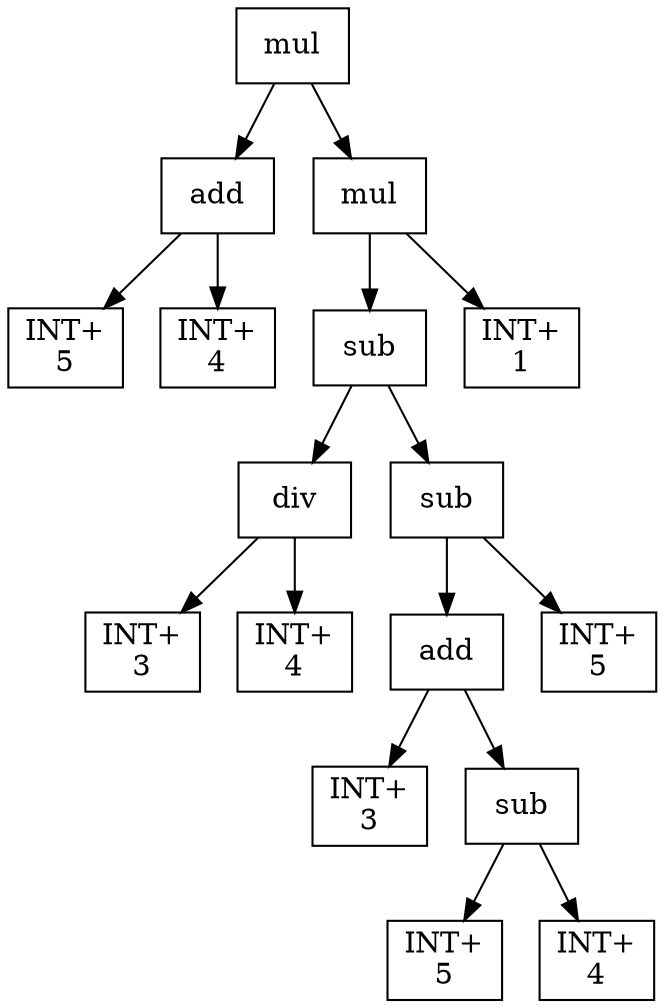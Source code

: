digraph expr {
  node [shape=box];
  n1 [label="mul"];
  n2 [label="add"];
  n3 [label="INT+\n5"];
  n4 [label="INT+\n4"];
  n2 -> n3;
  n2 -> n4;
  n5 [label="mul"];
  n6 [label="sub"];
  n7 [label="div"];
  n8 [label="INT+\n3"];
  n9 [label="INT+\n4"];
  n7 -> n8;
  n7 -> n9;
  n10 [label="sub"];
  n11 [label="add"];
  n12 [label="INT+\n3"];
  n13 [label="sub"];
  n14 [label="INT+\n5"];
  n15 [label="INT+\n4"];
  n13 -> n14;
  n13 -> n15;
  n11 -> n12;
  n11 -> n13;
  n16 [label="INT+\n5"];
  n10 -> n11;
  n10 -> n16;
  n6 -> n7;
  n6 -> n10;
  n17 [label="INT+\n1"];
  n5 -> n6;
  n5 -> n17;
  n1 -> n2;
  n1 -> n5;
}
